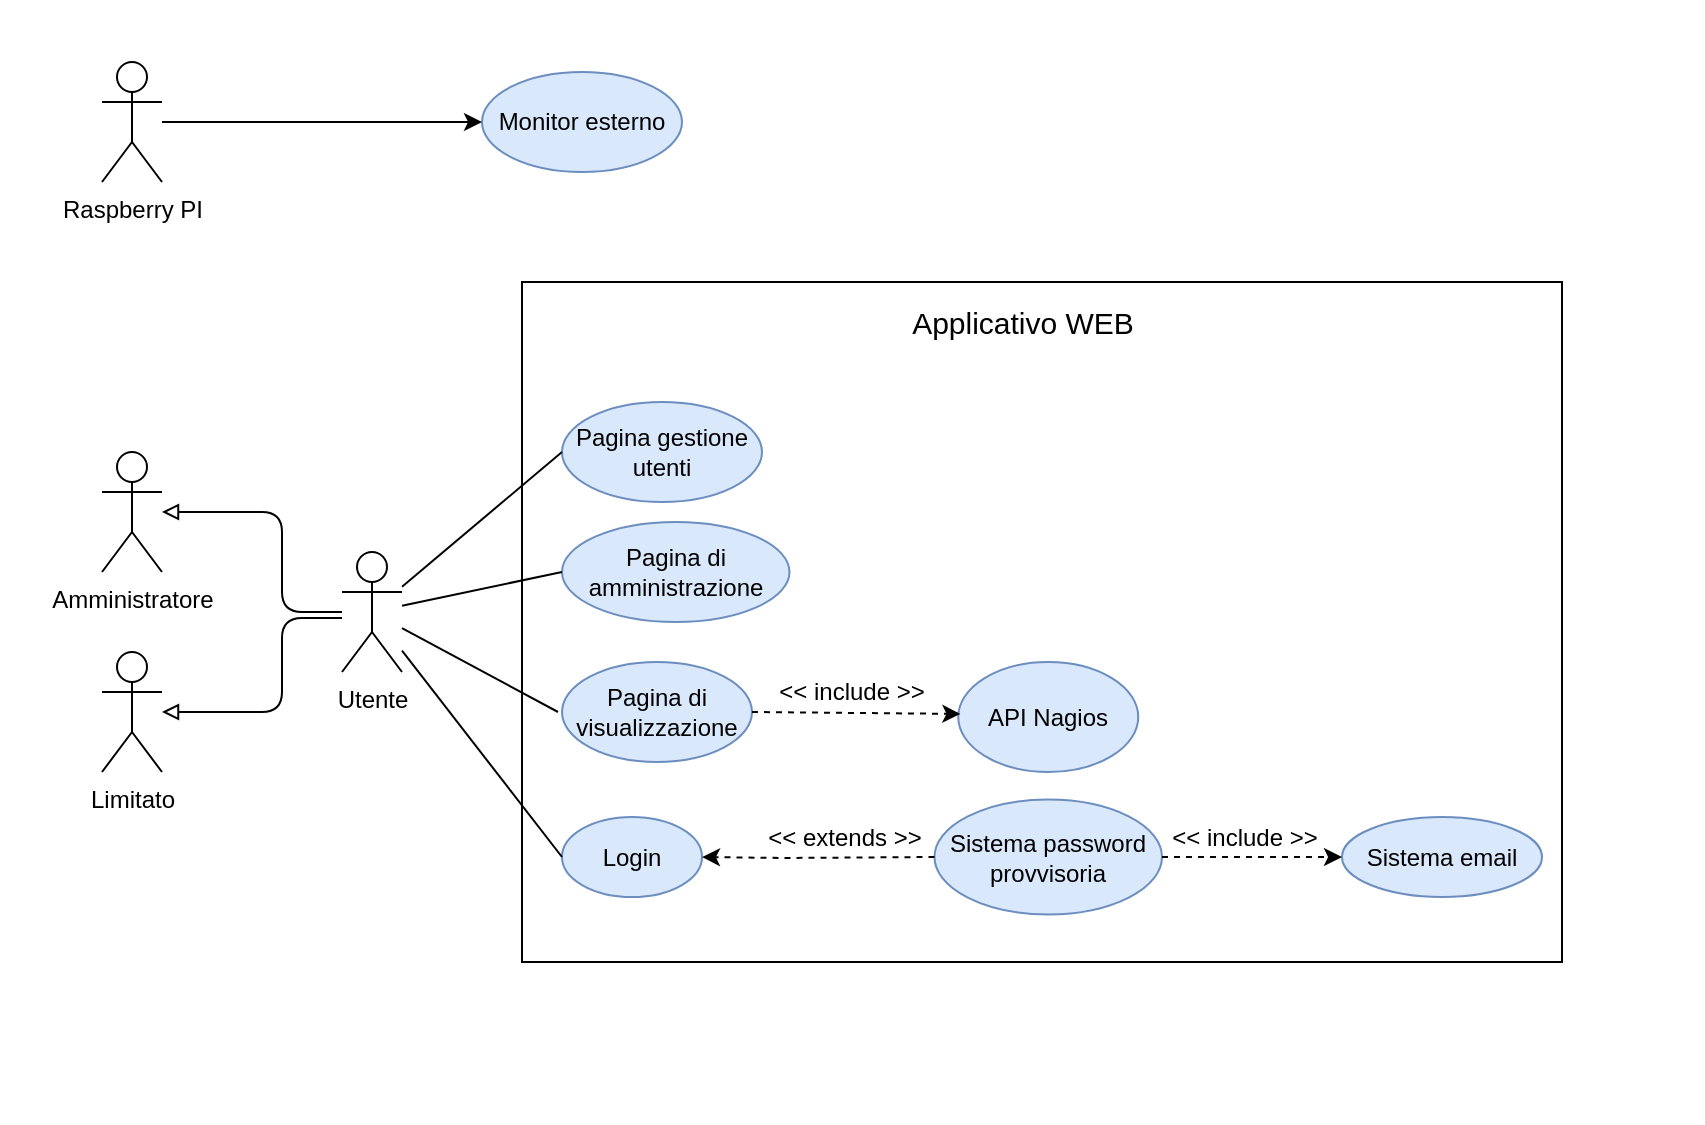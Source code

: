 <mxfile version="14.6.11" type="device"><diagram id="uOIueEcT4IWeBGHHFDKU" name="Page-1"><mxGraphModel dx="1422" dy="791" grid="1" gridSize="10" guides="1" tooltips="1" connect="1" arrows="1" fold="1" page="1" pageScale="1" pageWidth="827" pageHeight="1169" math="0" shadow="0"><root><mxCell id="0"/><mxCell id="1" parent="0"/><mxCell id="RSZOW-VO6rTgqiD9DIAQ-41" value="" style="rounded=0;whiteSpace=wrap;html=1;strokeColor=#FFFFFF;" parent="1" vertex="1"><mxGeometry x="290" y="150" width="850" height="560" as="geometry"/></mxCell><mxCell id="RSZOW-VO6rTgqiD9DIAQ-38" value="" style="rounded=0;whiteSpace=wrap;html=1;" parent="1" vertex="1"><mxGeometry x="550" y="290" width="520" height="340" as="geometry"/></mxCell><mxCell id="RSZOW-VO6rTgqiD9DIAQ-1" value="Raspberry PI" style="shape=umlActor;verticalLabelPosition=bottom;verticalAlign=top;html=1;outlineConnect=0;" parent="1" vertex="1"><mxGeometry x="340" y="180" width="30" height="60" as="geometry"/></mxCell><mxCell id="RSZOW-VO6rTgqiD9DIAQ-5" value="Monitor esterno" style="ellipse;whiteSpace=wrap;html=1;fillColor=#dae8fc;strokeColor=#6c8ebf;" parent="1" vertex="1"><mxGeometry x="530" y="185" width="100" height="50" as="geometry"/></mxCell><mxCell id="RSZOW-VO6rTgqiD9DIAQ-6" value="" style="endArrow=classic;html=1;" parent="1" edge="1"><mxGeometry width="50" height="50" relative="1" as="geometry"><mxPoint x="370" y="210" as="sourcePoint"/><mxPoint x="530" y="210" as="targetPoint"/></mxGeometry></mxCell><mxCell id="RSZOW-VO6rTgqiD9DIAQ-8" value="Amministratore" style="shape=umlActor;verticalLabelPosition=bottom;verticalAlign=top;html=1;outlineConnect=0;" parent="1" vertex="1"><mxGeometry x="340" y="375" width="30" height="60" as="geometry"/></mxCell><mxCell id="RSZOW-VO6rTgqiD9DIAQ-9" value="Limitato" style="shape=umlActor;verticalLabelPosition=bottom;verticalAlign=top;html=1;outlineConnect=0;" parent="1" vertex="1"><mxGeometry x="340" y="475" width="30" height="60" as="geometry"/></mxCell><mxCell id="RSZOW-VO6rTgqiD9DIAQ-12" value="Utente" style="shape=umlActor;verticalLabelPosition=bottom;verticalAlign=top;html=1;outlineConnect=0;" parent="1" vertex="1"><mxGeometry x="460" y="425" width="30" height="60" as="geometry"/></mxCell><mxCell id="RSZOW-VO6rTgqiD9DIAQ-17" value="" style="endArrow=block;html=1;strokeColor=#000000;endFill=0;" parent="1" source="RSZOW-VO6rTgqiD9DIAQ-12" target="RSZOW-VO6rTgqiD9DIAQ-8" edge="1"><mxGeometry width="50" height="50" relative="1" as="geometry"><mxPoint x="450" y="455" as="sourcePoint"/><mxPoint x="460" y="385" as="targetPoint"/><Array as="points"><mxPoint x="430" y="455"/><mxPoint x="430" y="405"/></Array></mxGeometry></mxCell><mxCell id="RSZOW-VO6rTgqiD9DIAQ-18" value="" style="endArrow=block;html=1;strokeColor=#000000;endFill=0;" parent="1" edge="1"><mxGeometry width="50" height="50" relative="1" as="geometry"><mxPoint x="460" y="458" as="sourcePoint"/><mxPoint x="370" y="505" as="targetPoint"/><Array as="points"><mxPoint x="430" y="458"/><mxPoint x="430" y="505"/></Array></mxGeometry></mxCell><mxCell id="RSZOW-VO6rTgqiD9DIAQ-19" value="Login" style="ellipse;whiteSpace=wrap;html=1;fillColor=#dae8fc;strokeColor=#6c8ebf;" parent="1" vertex="1"><mxGeometry x="570" y="557.5" width="70" height="40" as="geometry"/></mxCell><mxCell id="RSZOW-VO6rTgqiD9DIAQ-21" value="Pagina gestione utenti" style="ellipse;whiteSpace=wrap;html=1;fillColor=#dae8fc;strokeColor=#6c8ebf;" parent="1" vertex="1"><mxGeometry x="570" y="350" width="100" height="50" as="geometry"/></mxCell><mxCell id="RSZOW-VO6rTgqiD9DIAQ-24" value="Pagina di amministrazione" style="ellipse;whiteSpace=wrap;html=1;fillColor=#dae8fc;strokeColor=#6c8ebf;" parent="1" vertex="1"><mxGeometry x="570" y="410" width="113.75" height="50" as="geometry"/></mxCell><mxCell id="RSZOW-VO6rTgqiD9DIAQ-27" value="Pagina di visualizzazione" style="ellipse;whiteSpace=wrap;html=1;fillColor=#dae8fc;strokeColor=#6c8ebf;" parent="1" vertex="1"><mxGeometry x="570" y="480" width="95" height="50" as="geometry"/></mxCell><mxCell id="RSZOW-VO6rTgqiD9DIAQ-30" value="Sistema email" style="ellipse;whiteSpace=wrap;html=1;fillColor=#dae8fc;strokeColor=#6c8ebf;" parent="1" vertex="1"><mxGeometry x="960" y="557.5" width="100" height="40" as="geometry"/></mxCell><mxCell id="RSZOW-VO6rTgqiD9DIAQ-31" value="Sistema password provvisoria" style="ellipse;whiteSpace=wrap;html=1;fillColor=#dae8fc;strokeColor=#6c8ebf;" parent="1" vertex="1"><mxGeometry x="756.25" y="548.75" width="113.75" height="57.5" as="geometry"/></mxCell><mxCell id="RSZOW-VO6rTgqiD9DIAQ-32" value="" style="endArrow=classic;html=1;dashed=1;strokeColor=#000000;entryX=0;entryY=0.5;entryDx=0;entryDy=0;exitX=1;exitY=0.5;exitDx=0;exitDy=0;" parent="1" source="RSZOW-VO6rTgqiD9DIAQ-31" target="RSZOW-VO6rTgqiD9DIAQ-30" edge="1"><mxGeometry width="50" height="50" relative="1" as="geometry"><mxPoint x="510" y="440" as="sourcePoint"/><mxPoint x="560" y="390" as="targetPoint"/></mxGeometry></mxCell><mxCell id="RSZOW-VO6rTgqiD9DIAQ-33" value="&amp;lt;&amp;lt; include &amp;gt;&amp;gt;" style="text;html=1;align=center;verticalAlign=middle;resizable=0;points=[];autosize=1;strokeColor=none;" parent="1" vertex="1"><mxGeometry x="866.25" y="557.5" width="90" height="20" as="geometry"/></mxCell><mxCell id="RSZOW-VO6rTgqiD9DIAQ-34" value="" style="endArrow=classic;html=1;dashed=1;strokeColor=#000000;exitX=0;exitY=0.5;exitDx=0;exitDy=0;entryX=1;entryY=0.5;entryDx=0;entryDy=0;" parent="1" source="RSZOW-VO6rTgqiD9DIAQ-31" target="RSZOW-VO6rTgqiD9DIAQ-19" edge="1"><mxGeometry width="50" height="50" relative="1" as="geometry"><mxPoint x="510" y="460" as="sourcePoint"/><mxPoint x="593" y="480" as="targetPoint"/><Array as="points"><mxPoint x="680" y="578"/></Array></mxGeometry></mxCell><mxCell id="RSZOW-VO6rTgqiD9DIAQ-35" value="&amp;lt;&amp;lt; extends &amp;gt;&amp;gt;" style="text;html=1;align=center;verticalAlign=middle;resizable=0;points=[];autosize=1;strokeColor=none;" parent="1" vertex="1"><mxGeometry x="666.25" y="557.5" width="90" height="20" as="geometry"/></mxCell><mxCell id="RSZOW-VO6rTgqiD9DIAQ-39" value="&lt;font style=&quot;font-size: 15px&quot;&gt;Applicativo WEB&lt;/font&gt;" style="text;html=1;strokeColor=none;fillColor=none;align=center;verticalAlign=middle;whiteSpace=wrap;rounded=0;" parent="1" vertex="1"><mxGeometry x="733.75" y="300" width="132.5" height="20" as="geometry"/></mxCell><mxCell id="RSZOW-VO6rTgqiD9DIAQ-42" value="API Nagios" style="ellipse;whiteSpace=wrap;html=1;strokeColor=#6c8ebf;fillColor=#dae8fc;" parent="1" vertex="1"><mxGeometry x="768.13" y="480" width="90" height="55" as="geometry"/></mxCell><mxCell id="RSZOW-VO6rTgqiD9DIAQ-44" value="" style="endArrow=classic;html=1;strokeColor=#000000;entryX=0.012;entryY=0.472;entryDx=0;entryDy=0;exitX=1;exitY=0.5;exitDx=0;exitDy=0;entryPerimeter=0;dashed=1;" parent="1" source="RSZOW-VO6rTgqiD9DIAQ-27" target="RSZOW-VO6rTgqiD9DIAQ-42" edge="1"><mxGeometry width="50" height="50" relative="1" as="geometry"><mxPoint x="780" y="600" as="sourcePoint"/><mxPoint x="830" y="550" as="targetPoint"/></mxGeometry></mxCell><mxCell id="RSZOW-VO6rTgqiD9DIAQ-45" value="&amp;lt;&amp;lt; include &amp;gt;&amp;gt;" style="text;html=1;strokeColor=none;fillColor=none;align=center;verticalAlign=middle;whiteSpace=wrap;rounded=0;" parent="1" vertex="1"><mxGeometry x="673.12" y="485" width="83.75" height="20" as="geometry"/></mxCell><mxCell id="eRLSJrRMiaZClD7iJcxd-8" value="" style="endArrow=none;html=1;entryX=0;entryY=0.5;entryDx=0;entryDy=0;" edge="1" parent="1" source="RSZOW-VO6rTgqiD9DIAQ-12" target="RSZOW-VO6rTgqiD9DIAQ-19"><mxGeometry width="50" height="50" relative="1" as="geometry"><mxPoint x="380" y="680" as="sourcePoint"/><mxPoint x="430" y="630" as="targetPoint"/></mxGeometry></mxCell><mxCell id="eRLSJrRMiaZClD7iJcxd-9" value="" style="endArrow=none;html=1;entryX=-0.021;entryY=0.5;entryDx=0;entryDy=0;entryPerimeter=0;" edge="1" parent="1" source="RSZOW-VO6rTgqiD9DIAQ-12" target="RSZOW-VO6rTgqiD9DIAQ-27"><mxGeometry width="50" height="50" relative="1" as="geometry"><mxPoint x="440" y="630" as="sourcePoint"/><mxPoint x="490" y="580" as="targetPoint"/></mxGeometry></mxCell><mxCell id="eRLSJrRMiaZClD7iJcxd-10" value="" style="endArrow=none;html=1;entryX=0;entryY=0.5;entryDx=0;entryDy=0;" edge="1" parent="1" source="RSZOW-VO6rTgqiD9DIAQ-12" target="RSZOW-VO6rTgqiD9DIAQ-24"><mxGeometry width="50" height="50" relative="1" as="geometry"><mxPoint x="500" y="473.064" as="sourcePoint"/><mxPoint x="578.005" y="515" as="targetPoint"/></mxGeometry></mxCell><mxCell id="eRLSJrRMiaZClD7iJcxd-11" value="" style="endArrow=none;html=1;entryX=0;entryY=0.5;entryDx=0;entryDy=0;" edge="1" parent="1" source="RSZOW-VO6rTgqiD9DIAQ-12" target="RSZOW-VO6rTgqiD9DIAQ-21"><mxGeometry width="50" height="50" relative="1" as="geometry"><mxPoint x="500" y="461.842" as="sourcePoint"/><mxPoint x="580.0" y="445" as="targetPoint"/></mxGeometry></mxCell></root></mxGraphModel></diagram></mxfile>
